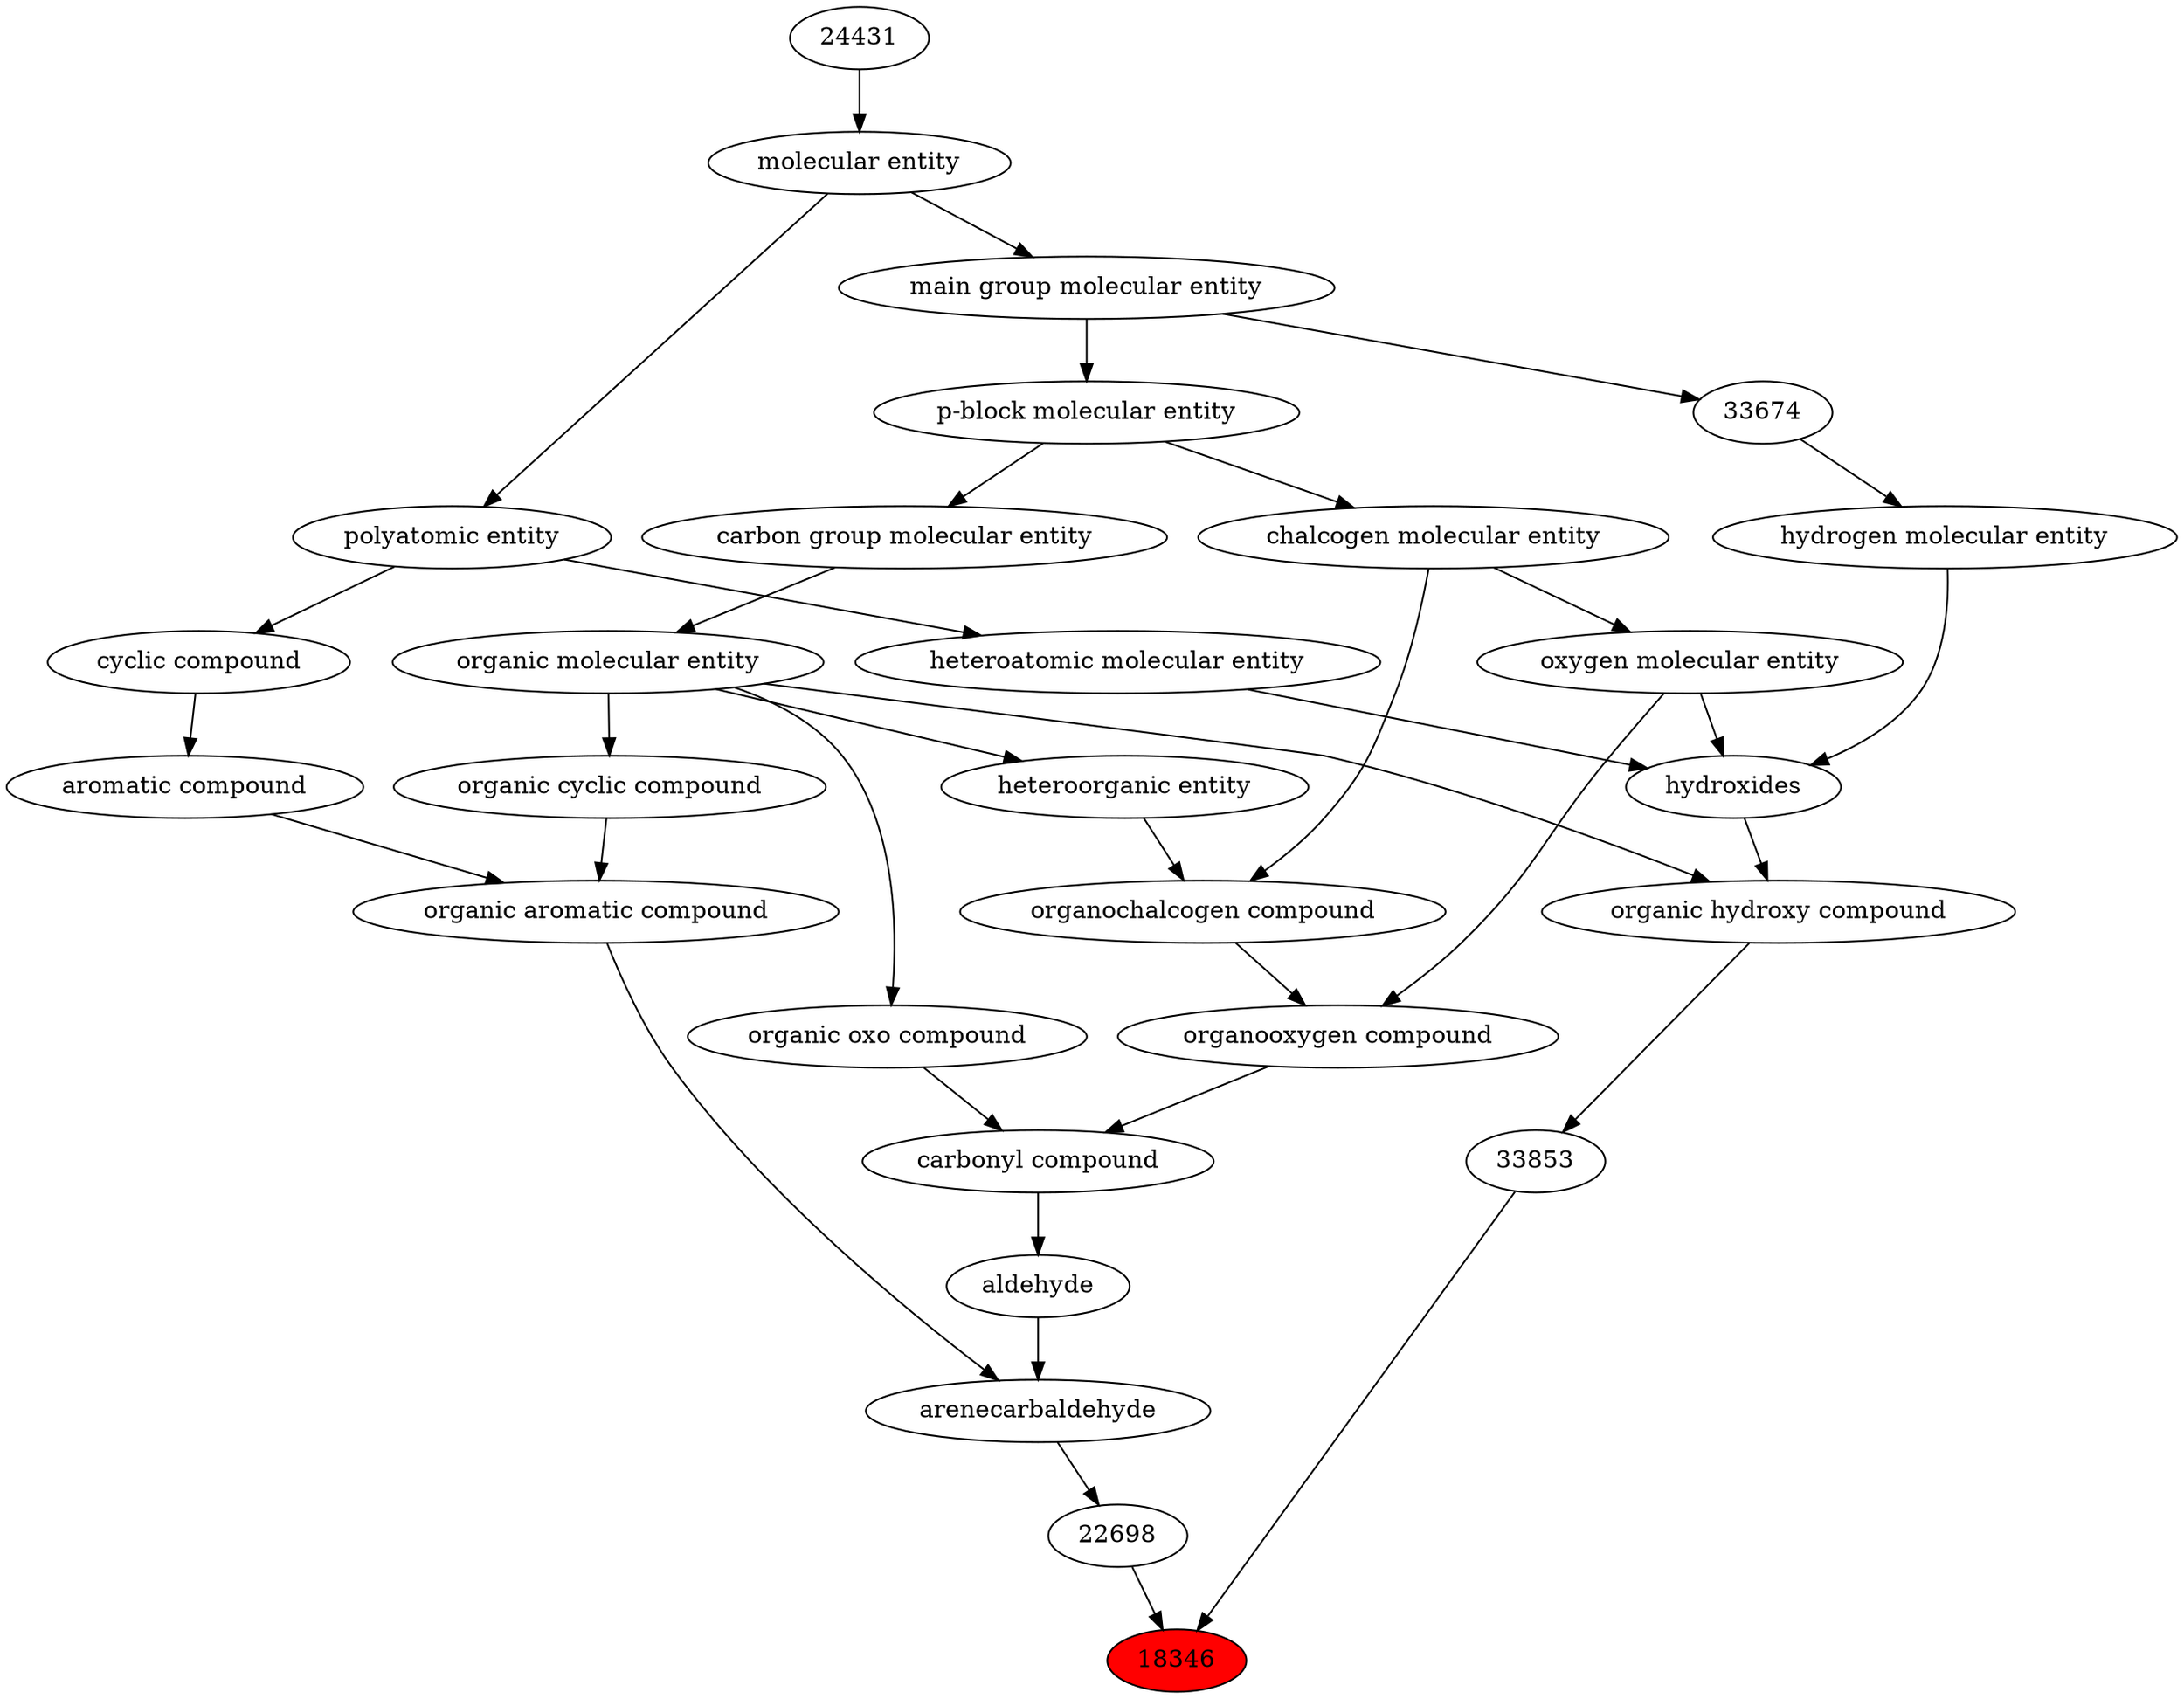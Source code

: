 digraph tree{ 
18346 [label="18346" fillcolor=red style=filled]
33853 -> 18346
22698 -> 18346
33853 [label="33853"]
33822 -> 33853
22698 [label="22698"]
33855 -> 22698
33822 [label="organic hydroxy compound"]
24651 -> 33822
50860 -> 33822
33855 [label="arenecarbaldehyde"]
33659 -> 33855
17478 -> 33855
24651 [label="hydroxides"]
25806 -> 24651
33608 -> 24651
37577 -> 24651
50860 [label="organic molecular entity"]
33582 -> 50860
33659 [label="organic aromatic compound"]
33832 -> 33659
33655 -> 33659
17478 [label="aldehyde"]
36586 -> 17478
25806 [label="oxygen molecular entity"]
33304 -> 25806
33608 [label="hydrogen molecular entity"]
33674 -> 33608
37577 [label="heteroatomic molecular entity"]
36357 -> 37577
33582 [label="carbon group molecular entity"]
33675 -> 33582
33832 [label="organic cyclic compound"]
50860 -> 33832
33655 [label="aromatic compound"]
33595 -> 33655
36586 [label="carbonyl compound"]
36587 -> 36586
36963 -> 36586
33304 [label="chalcogen molecular entity"]
33675 -> 33304
33674 [label="33674"]
33579 -> 33674
36357 [label="polyatomic entity"]
23367 -> 36357
33675 [label="p-block molecular entity"]
33579 -> 33675
33595 [label="cyclic compound"]
36357 -> 33595
36587 [label="organic oxo compound"]
50860 -> 36587
36963 [label="organooxygen compound"]
36962 -> 36963
25806 -> 36963
33579 [label="main group molecular entity"]
23367 -> 33579
23367 [label="molecular entity"]
24431 -> 23367
36962 [label="organochalcogen compound"]
33285 -> 36962
33304 -> 36962
24431 [label="24431"]
33285 [label="heteroorganic entity"]
50860 -> 33285
}